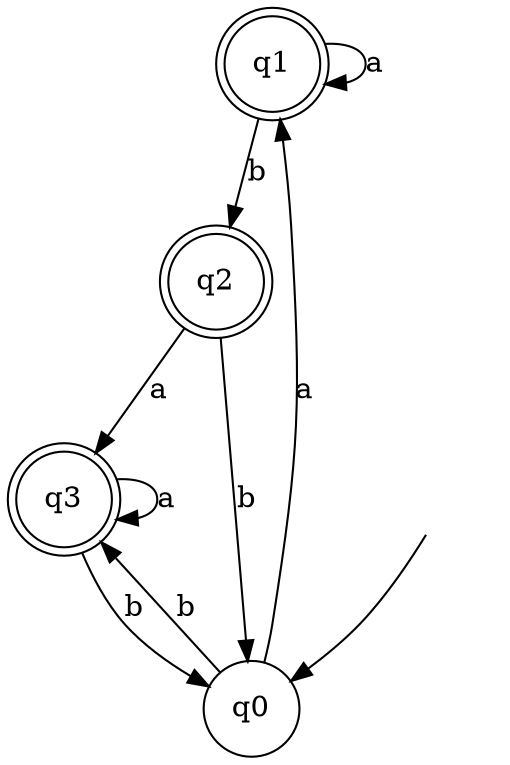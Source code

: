 digraph Automaton {

q1 [shape = doublecircle];

q2 [shape = doublecircle];

q3 [shape = doublecircle];

_nil [style = invis];

q0 [shape = circle];

q0 -> q3 [label = "b"];

q2 -> q0 [label = "b"];

q3 -> q0 [label = "b"];

_nil -> q0;

q1 -> q1 [label = "a"];

q3 -> q3 [label = "a"];

q1 -> q2 [label = "b"];

q2 -> q3 [label = "a"];

q0 -> q1 [label = "a"];

}
